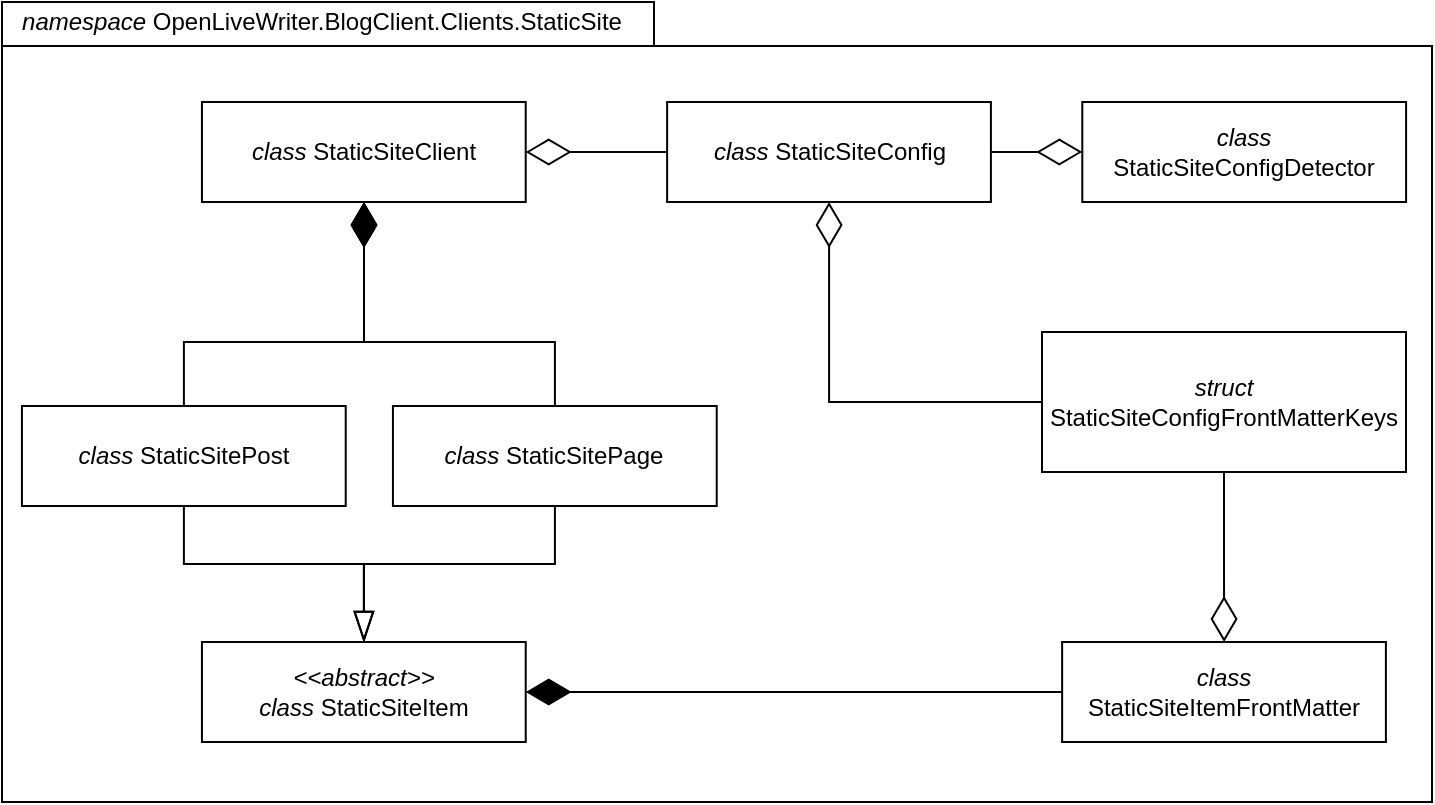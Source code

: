 <mxfile version="11.0.0" type="device"><diagram id="x-93gLlAT9IVamWt818S" name="Page-1"><mxGraphModel dx="1422" dy="741" grid="1" gridSize="10" guides="1" tooltips="1" connect="1" arrows="1" fold="1" page="1" pageScale="1" pageWidth="850" pageHeight="1100" math="0" shadow="0"><root><mxCell id="0"/><mxCell id="1" parent="0"/><mxCell id="t1ocJgnd1wC5s7voxDe5-18" value="" style="group" parent="1" vertex="1" connectable="0"><mxGeometry width="715" height="400" as="geometry"/></mxCell><mxCell id="t1ocJgnd1wC5s7voxDe5-13" value="" style="shape=folder;fontStyle=1;spacingTop=10;tabWidth=326;tabHeight=22;tabPosition=left;html=1;" parent="t1ocJgnd1wC5s7voxDe5-18" vertex="1"><mxGeometry width="715" height="400" as="geometry"/></mxCell><mxCell id="M23NzLsiCSgZfhuvmID4-4" style="edgeStyle=orthogonalEdgeStyle;rounded=0;orthogonalLoop=1;jettySize=auto;html=1;endArrow=diamondThin;endFill=1;endSize=20;" edge="1" parent="t1ocJgnd1wC5s7voxDe5-18" source="M23NzLsiCSgZfhuvmID4-3" target="t1ocJgnd1wC5s7voxDe5-1"><mxGeometry relative="1" as="geometry"><Array as="points"><mxPoint x="276" y="170"/><mxPoint x="181" y="170"/></Array></mxGeometry></mxCell><mxCell id="t1ocJgnd1wC5s7voxDe5-1" value="&lt;i&gt;class &lt;/i&gt;StaticSiteClient" style="html=1;whiteSpace=wrap;" parent="t1ocJgnd1wC5s7voxDe5-18" vertex="1"><mxGeometry x="99.972" y="50" width="161.887" height="50" as="geometry"/></mxCell><mxCell id="t1ocJgnd1wC5s7voxDe5-2" value="&lt;i&gt;class &lt;/i&gt;StaticSiteConfig" style="html=1;whiteSpace=wrap;" parent="t1ocJgnd1wC5s7voxDe5-18" vertex="1"><mxGeometry x="332.563" y="50" width="161.887" height="50" as="geometry"/></mxCell><mxCell id="t1ocJgnd1wC5s7voxDe5-7" style="edgeStyle=orthogonalEdgeStyle;rounded=0;orthogonalLoop=1;jettySize=auto;html=1;endArrow=diamondThin;endFill=0;endSize=20;" parent="t1ocJgnd1wC5s7voxDe5-18" source="t1ocJgnd1wC5s7voxDe5-2" target="t1ocJgnd1wC5s7voxDe5-1" edge="1"><mxGeometry relative="1" as="geometry"/></mxCell><mxCell id="t1ocJgnd1wC5s7voxDe5-3" value="&lt;i&gt;class &lt;/i&gt;StaticSiteConfigDetector" style="html=1;whiteSpace=wrap;" parent="t1ocJgnd1wC5s7voxDe5-18" vertex="1"><mxGeometry x="540.154" y="50" width="161.887" height="50" as="geometry"/></mxCell><mxCell id="t1ocJgnd1wC5s7voxDe5-8" style="edgeStyle=orthogonalEdgeStyle;rounded=0;orthogonalLoop=1;jettySize=auto;html=1;endArrow=diamondThin;endFill=0;endSize=20;" parent="t1ocJgnd1wC5s7voxDe5-18" source="t1ocJgnd1wC5s7voxDe5-2" target="t1ocJgnd1wC5s7voxDe5-3" edge="1"><mxGeometry relative="1" as="geometry"/></mxCell><mxCell id="t1ocJgnd1wC5s7voxDe5-9" style="edgeStyle=orthogonalEdgeStyle;rounded=0;orthogonalLoop=1;jettySize=auto;html=1;endArrow=diamondThin;endFill=1;endSize=20;" parent="t1ocJgnd1wC5s7voxDe5-18" source="M23NzLsiCSgZfhuvmID4-2" target="t1ocJgnd1wC5s7voxDe5-1" edge="1"><mxGeometry relative="1" as="geometry"><mxPoint x="121" y="200" as="sourcePoint"/><Array as="points"><mxPoint x="91" y="170"/><mxPoint x="181" y="170"/></Array></mxGeometry></mxCell><mxCell id="t1ocJgnd1wC5s7voxDe5-4" value="&lt;i&gt;&amp;lt;&amp;lt;abstract&amp;gt;&amp;gt;&lt;br&gt;class &lt;/i&gt;StaticSiteItem" style="html=1;whiteSpace=wrap;" parent="t1ocJgnd1wC5s7voxDe5-18" vertex="1"><mxGeometry x="99.972" y="320" width="161.887" height="50" as="geometry"/></mxCell><mxCell id="t1ocJgnd1wC5s7voxDe5-10" style="edgeStyle=orthogonalEdgeStyle;rounded=0;orthogonalLoop=1;jettySize=auto;html=1;endArrow=diamondThin;endFill=1;endSize=20;" parent="t1ocJgnd1wC5s7voxDe5-18" source="t1ocJgnd1wC5s7voxDe5-5" target="t1ocJgnd1wC5s7voxDe5-4" edge="1"><mxGeometry relative="1" as="geometry"/></mxCell><mxCell id="t1ocJgnd1wC5s7voxDe5-5" value="&lt;i&gt;class &lt;/i&gt;StaticSiteItemFrontMatter" style="html=1;whiteSpace=wrap;" parent="t1ocJgnd1wC5s7voxDe5-18" vertex="1"><mxGeometry x="530.063" y="320" width="161.887" height="50" as="geometry"/></mxCell><mxCell id="t1ocJgnd1wC5s7voxDe5-11" style="edgeStyle=orthogonalEdgeStyle;rounded=0;orthogonalLoop=1;jettySize=auto;html=1;endArrow=diamondThin;endFill=0;endSize=20;" parent="t1ocJgnd1wC5s7voxDe5-18" source="t1ocJgnd1wC5s7voxDe5-6" target="t1ocJgnd1wC5s7voxDe5-2" edge="1"><mxGeometry relative="1" as="geometry"/></mxCell><mxCell id="t1ocJgnd1wC5s7voxDe5-12" style="edgeStyle=orthogonalEdgeStyle;rounded=0;orthogonalLoop=1;jettySize=auto;html=1;endArrow=diamondThin;endFill=0;endSize=20;" parent="t1ocJgnd1wC5s7voxDe5-18" source="t1ocJgnd1wC5s7voxDe5-6" target="t1ocJgnd1wC5s7voxDe5-5" edge="1"><mxGeometry relative="1" as="geometry"/></mxCell><mxCell id="t1ocJgnd1wC5s7voxDe5-6" value="&lt;i&gt;struct &lt;/i&gt;StaticSiteConfigFrontMatterKeys" style="html=1;whiteSpace=wrap;" parent="t1ocJgnd1wC5s7voxDe5-18" vertex="1"><mxGeometry x="520" y="165" width="182" height="70" as="geometry"/></mxCell><mxCell id="t1ocJgnd1wC5s7voxDe5-16" value="&lt;i&gt;namespace &lt;/i&gt;OpenLiveWriter.BlogClient.Clients.StaticSite" style="text;html=1;strokeColor=none;fillColor=none;align=center;verticalAlign=middle;whiteSpace=wrap;rounded=0;" parent="t1ocJgnd1wC5s7voxDe5-18" vertex="1"><mxGeometry width="320" height="20" as="geometry"/></mxCell><mxCell id="M23NzLsiCSgZfhuvmID4-5" style="edgeStyle=orthogonalEdgeStyle;rounded=0;orthogonalLoop=1;jettySize=auto;html=1;endArrow=blockThin;endFill=0;strokeWidth=1;endSize=13;" edge="1" parent="t1ocJgnd1wC5s7voxDe5-18" source="M23NzLsiCSgZfhuvmID4-2" target="t1ocJgnd1wC5s7voxDe5-4"><mxGeometry relative="1" as="geometry"/></mxCell><mxCell id="M23NzLsiCSgZfhuvmID4-2" value="&lt;i&gt;class &lt;/i&gt;StaticSitePost" style="html=1;whiteSpace=wrap;" vertex="1" parent="t1ocJgnd1wC5s7voxDe5-18"><mxGeometry x="9.972" y="202" width="161.887" height="50" as="geometry"/></mxCell><mxCell id="M23NzLsiCSgZfhuvmID4-6" style="edgeStyle=orthogonalEdgeStyle;rounded=0;orthogonalLoop=1;jettySize=auto;html=1;endArrow=blockThin;endFill=0;endSize=13;strokeWidth=1;" edge="1" parent="t1ocJgnd1wC5s7voxDe5-18" source="M23NzLsiCSgZfhuvmID4-3" target="t1ocJgnd1wC5s7voxDe5-4"><mxGeometry relative="1" as="geometry"/></mxCell><mxCell id="M23NzLsiCSgZfhuvmID4-3" value="&lt;i&gt;class &lt;/i&gt;StaticSitePage" style="html=1;whiteSpace=wrap;" vertex="1" parent="t1ocJgnd1wC5s7voxDe5-18"><mxGeometry x="195.472" y="202" width="161.887" height="50" as="geometry"/></mxCell></root></mxGraphModel></diagram></mxfile>